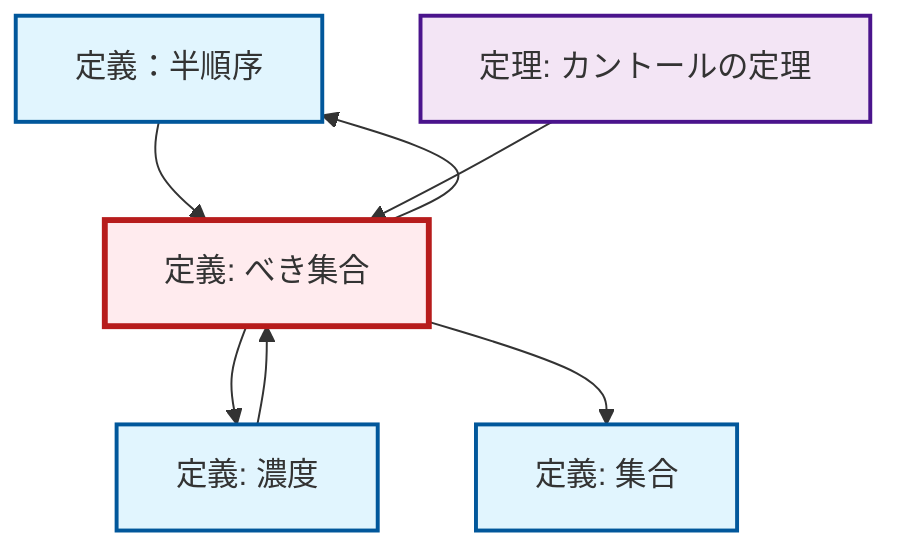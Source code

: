 graph TD
    classDef definition fill:#e1f5fe,stroke:#01579b,stroke-width:2px
    classDef theorem fill:#f3e5f5,stroke:#4a148c,stroke-width:2px
    classDef axiom fill:#fff3e0,stroke:#e65100,stroke-width:2px
    classDef example fill:#e8f5e9,stroke:#1b5e20,stroke-width:2px
    classDef current fill:#ffebee,stroke:#b71c1c,stroke-width:3px
    def-partial-order["定義：半順序"]:::definition
    thm-cantor["定理: カントールの定理"]:::theorem
    def-cardinality["定義: 濃度"]:::definition
    def-set["定義: 集合"]:::definition
    def-power-set["定義: べき集合"]:::definition
    def-partial-order --> def-power-set
    thm-cantor --> def-power-set
    def-power-set --> def-cardinality
    def-cardinality --> def-power-set
    def-power-set --> def-partial-order
    def-power-set --> def-set
    class def-power-set current